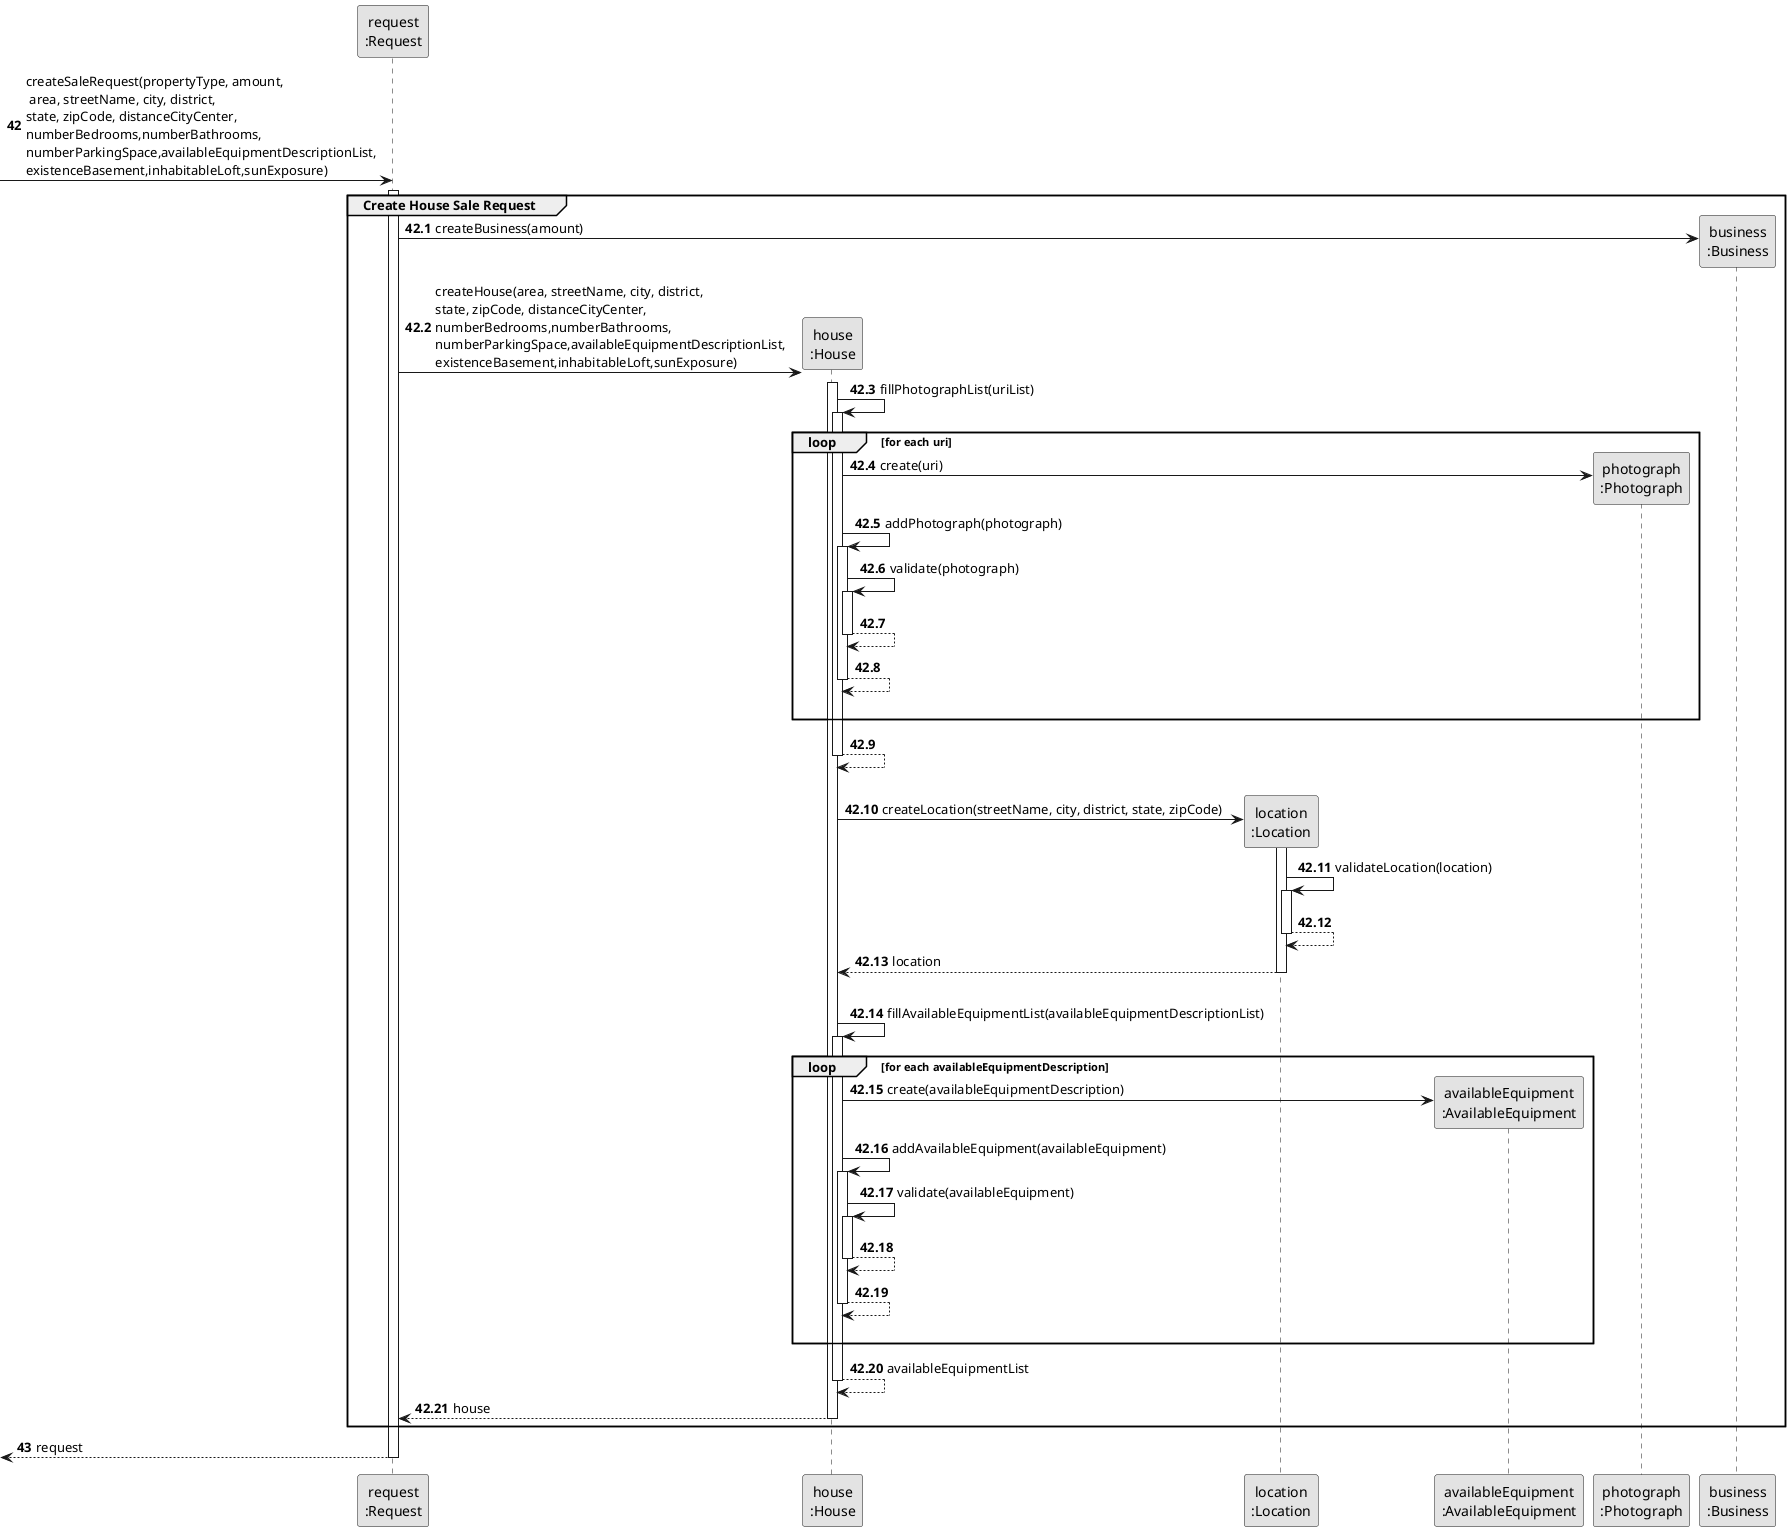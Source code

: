 @startuml
skinparam monochrome true
skinparam packageStyle rectangle
skinparam shadowing false

participant "request\n:Request" as REQUEST
participant "house\n:House" as HOUSE
participant "location\n:Location" as LOCATION
participant "availableEquipment\n:AvailableEquipment" as AEQUIP
participant "photograph\n:Photograph" as PHOTO
participant "business\n:Business" as BUSINESS


autonumber 42

       -> REQUEST **: createSaleRequest(propertyType, amount,\n area, streetName, city, district,\nstate, zipCode, distanceCityCenter,\nnumberBedrooms,numberBathrooms,\nnumberParkingSpace,availableEquipmentDescriptionList,\nexistenceBasement,inhabitableLoft,sunExposure)
       activate REQUEST

autonumber 42.1

    group Create House Sale Request


             REQUEST -> BUSINESS** : createBusiness(amount)

                REQUEST -> HOUSE** : createHouse(area, streetName, city, district,\nstate, zipCode, distanceCityCenter,\nnumberBedrooms,numberBathrooms,\nnumberParkingSpace,availableEquipmentDescriptionList,\nexistenceBasement,inhabitableLoft,sunExposure)
                activate HOUSE

                 HOUSE -> HOUSE: fillPhotographList(uriList)
                 activate HOUSE

                 loop for each uri

                 HOUSE -> PHOTO**: create(uri)

                 HOUSE -> HOUSE: addPhotograph(photograph)
                 activate HOUSE

                 HOUSE -> HOUSE: validate(photograph)
                 activate HOUSE

                 HOUSE --> HOUSE:
                 deactivate HOUSE

                 HOUSE --> HOUSE:
                 deactivate HOUSE
                 |||
                 end loop

                 HOUSE --> HOUSE:
                 deactivate HOUSE


                 |||
                 HOUSE -> LOCATION** : createLocation(streetName, city, district, state, zipCode)
                 activate LOCATION

                 LOCATION -> LOCATION : validateLocation(location)
                 activate LOCATION

                 LOCATION--> LOCATION
                 deactivate LOCATION

                 LOCATION --> HOUSE : location
                 deactivate LOCATION


                 |||
                 HOUSE -> HOUSE : fillAvailableEquipmentList(availableEquipmentDescriptionList)
                 activate HOUSE

                loop for each availableEquipmentDescription

                HOUSE -> AEQUIP**: create(availableEquipmentDescription)

                HOUSE -> HOUSE : addAvailableEquipment(availableEquipment)
                activate HOUSE

                HOUSE -> HOUSE : validate(availableEquipment)
                activate HOUSE

                HOUSE --> HOUSE :
                deactivate HOUSE

                HOUSE --> HOUSE :
                deactivate HOUSE
               |||
               end loop

             HOUSE --> HOUSE : availableEquipmentList
             deactivate HOUSE


            HOUSE --> REQUEST : house
            deactivate HOUSE

    end

autonumber 43
        <--  REQUEST : request
        deactivate REQUEST


@enduml